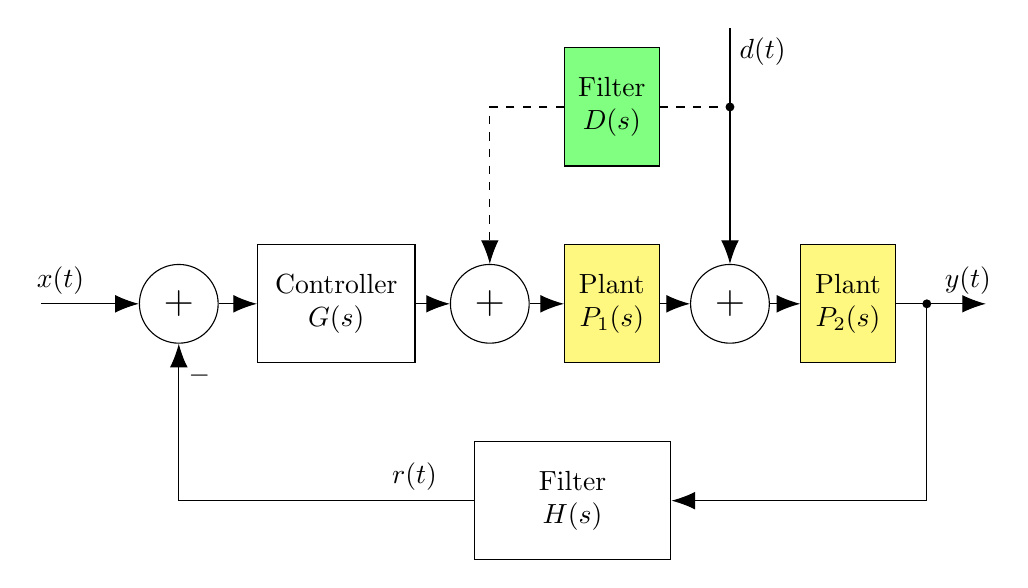\begin{tikzpicture}
\node[circle,draw,align=center,minimum width=1cm] (sum1) at (0,0) {\Large $+$};
\node[rectangle,draw,align=center,minimum width=2cm,minimum height=1.5cm] (c) at (2,0) {Controller\\$G(s)$};
\node[circle,draw,align=center,minimum width=1cm] (sum3) at (3.95,0) {\Large $+$};
\node[rectangle,draw,align=center,minimum width=1.2cm,minimum height=1.5cm,fill=yellow!50] (g1) at (5.5,0) {Plant\\$P_1(s)$};
\node[rectangle,draw,align=center,minimum width=1.2cm,minimum height=1.5cm,fill=yellow!50] (g2) at (8.5,0) {Plant\\$P_2(s)$};
\node[circle,draw,align=center,minimum width=1cm] (sum2) at (7,0) {\Large $+$};
\node[rectangle,draw,align=center,minimum width=2.5cm,minimum height=1.5cm] (f) at (5,-2.5) {Filter\\$H(s)$};
\node[rectangle,draw,align=center,minimum width=1.2cm,minimum height=1.5cm,fill=green!50] (d) at (5.5,2.5) {Filter\\$D(s)$};

\draw[{Latex[length=3mm]}-] (sum1) -- node[pos=0.8,anchor=south] {$x(t)$} +(-1.75,0);
\draw[-{Latex[length=3mm]}] (sum1) -- node[pos=0.5,anchor=south] {} (c);
\draw[-{Latex[length=3mm]}] (c) -- node[pos=0.5,anchor=south] {} (sum3);
\draw[-{Latex[length=3mm]}] (sum3) -- node[pos=0.5,anchor=south] {} (g1);
\draw[-{Latex[length=3mm]}] (g1) -- node[pos=0.5,anchor=south] {} (sum2);
\draw[-{Latex[length=3mm]}] (sum2) -- node[pos=0.5,anchor=south] {} (g2);
\draw[-{Latex[length=3mm]}] (g2) -- node[pos=0.8,anchor=south] {$y(t)$} +(1.75,0);

\draw[-{Latex[length=3mm]},dashed] (d) -| node[pos=0.8,anchor=south] {} (sum3);
\draw[dashed] (d) --  node[fill,circle,minimum width=0.75ex,inner sep=0,pos=1] {} +(1.5,0);

\draw[-{Latex[length=3mm]}] (g2)+(1,0) |-  node[fill,circle,minimum width=0.75ex,inner sep=0,pos=0] {} (f); %todo

\draw[-{Latex[length=3mm]}] (f) -|node[pos=0.1,anchor=south] {$r(t)$} node[pos=0.9,anchor=west] {$-$}  (sum1);
\draw[{Latex[length=3mm]}-] (sum2) -- node[pos=0.9,anchor=west] {$d(t)$} +(0,3.5);
\end{tikzpicture}